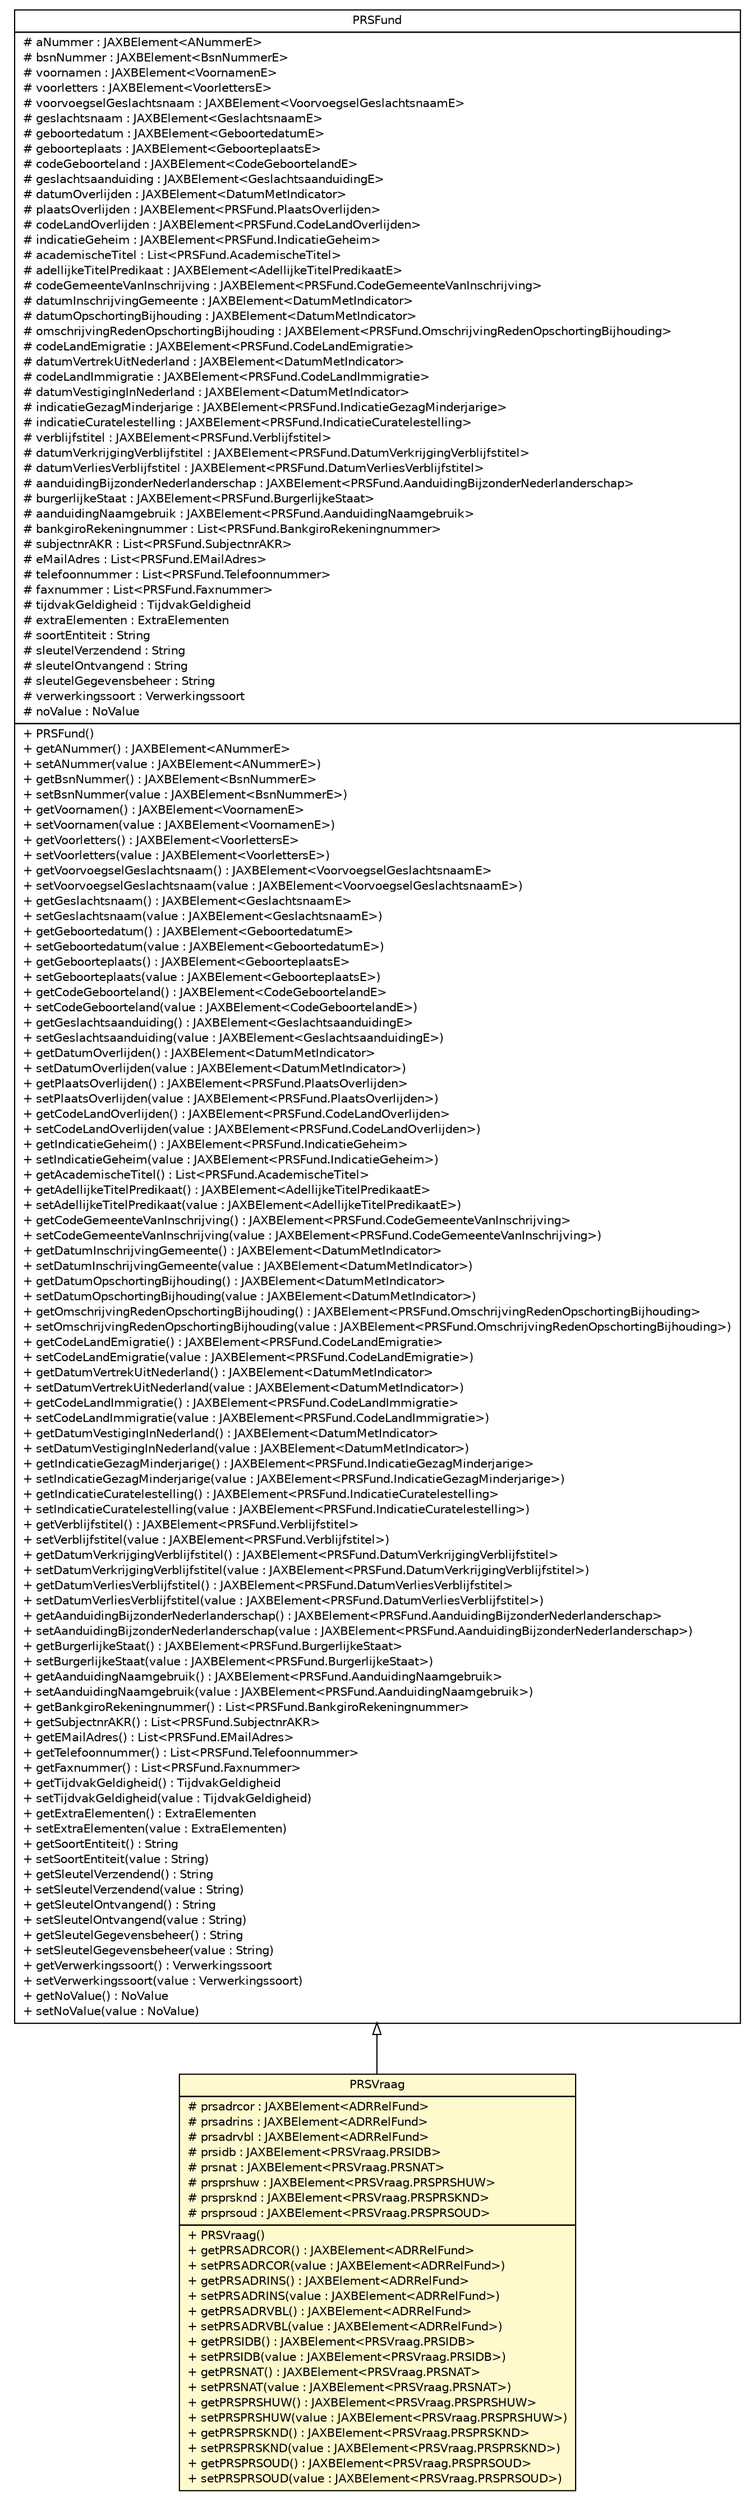 #!/usr/local/bin/dot
#
# Class diagram 
# Generated by UMLGraph version R5_6-24-gf6e263 (http://www.umlgraph.org/)
#

digraph G {
	edge [fontname="Helvetica",fontsize=10,labelfontname="Helvetica",labelfontsize=10];
	node [fontname="Helvetica",fontsize=10,shape=plaintext];
	nodesep=0.25;
	ranksep=0.5;
	// nl.egem.stuf.sector.bg._0204.PRSVraag
	c174331 [label=<<table title="nl.egem.stuf.sector.bg._0204.PRSVraag" border="0" cellborder="1" cellspacing="0" cellpadding="2" port="p" bgcolor="lemonChiffon" href="./PRSVraag.html">
		<tr><td><table border="0" cellspacing="0" cellpadding="1">
<tr><td align="center" balign="center"> PRSVraag </td></tr>
		</table></td></tr>
		<tr><td><table border="0" cellspacing="0" cellpadding="1">
<tr><td align="left" balign="left"> # prsadrcor : JAXBElement&lt;ADRRelFund&gt; </td></tr>
<tr><td align="left" balign="left"> # prsadrins : JAXBElement&lt;ADRRelFund&gt; </td></tr>
<tr><td align="left" balign="left"> # prsadrvbl : JAXBElement&lt;ADRRelFund&gt; </td></tr>
<tr><td align="left" balign="left"> # prsidb : JAXBElement&lt;PRSVraag.PRSIDB&gt; </td></tr>
<tr><td align="left" balign="left"> # prsnat : JAXBElement&lt;PRSVraag.PRSNAT&gt; </td></tr>
<tr><td align="left" balign="left"> # prsprshuw : JAXBElement&lt;PRSVraag.PRSPRSHUW&gt; </td></tr>
<tr><td align="left" balign="left"> # prsprsknd : JAXBElement&lt;PRSVraag.PRSPRSKND&gt; </td></tr>
<tr><td align="left" balign="left"> # prsprsoud : JAXBElement&lt;PRSVraag.PRSPRSOUD&gt; </td></tr>
		</table></td></tr>
		<tr><td><table border="0" cellspacing="0" cellpadding="1">
<tr><td align="left" balign="left"> + PRSVraag() </td></tr>
<tr><td align="left" balign="left"> + getPRSADRCOR() : JAXBElement&lt;ADRRelFund&gt; </td></tr>
<tr><td align="left" balign="left"> + setPRSADRCOR(value : JAXBElement&lt;ADRRelFund&gt;) </td></tr>
<tr><td align="left" balign="left"> + getPRSADRINS() : JAXBElement&lt;ADRRelFund&gt; </td></tr>
<tr><td align="left" balign="left"> + setPRSADRINS(value : JAXBElement&lt;ADRRelFund&gt;) </td></tr>
<tr><td align="left" balign="left"> + getPRSADRVBL() : JAXBElement&lt;ADRRelFund&gt; </td></tr>
<tr><td align="left" balign="left"> + setPRSADRVBL(value : JAXBElement&lt;ADRRelFund&gt;) </td></tr>
<tr><td align="left" balign="left"> + getPRSIDB() : JAXBElement&lt;PRSVraag.PRSIDB&gt; </td></tr>
<tr><td align="left" balign="left"> + setPRSIDB(value : JAXBElement&lt;PRSVraag.PRSIDB&gt;) </td></tr>
<tr><td align="left" balign="left"> + getPRSNAT() : JAXBElement&lt;PRSVraag.PRSNAT&gt; </td></tr>
<tr><td align="left" balign="left"> + setPRSNAT(value : JAXBElement&lt;PRSVraag.PRSNAT&gt;) </td></tr>
<tr><td align="left" balign="left"> + getPRSPRSHUW() : JAXBElement&lt;PRSVraag.PRSPRSHUW&gt; </td></tr>
<tr><td align="left" balign="left"> + setPRSPRSHUW(value : JAXBElement&lt;PRSVraag.PRSPRSHUW&gt;) </td></tr>
<tr><td align="left" balign="left"> + getPRSPRSKND() : JAXBElement&lt;PRSVraag.PRSPRSKND&gt; </td></tr>
<tr><td align="left" balign="left"> + setPRSPRSKND(value : JAXBElement&lt;PRSVraag.PRSPRSKND&gt;) </td></tr>
<tr><td align="left" balign="left"> + getPRSPRSOUD() : JAXBElement&lt;PRSVraag.PRSPRSOUD&gt; </td></tr>
<tr><td align="left" balign="left"> + setPRSPRSOUD(value : JAXBElement&lt;PRSVraag.PRSPRSOUD&gt;) </td></tr>
		</table></td></tr>
		</table>>, URL="./PRSVraag.html", fontname="Helvetica", fontcolor="black", fontsize=10.0];
	// nl.egem.stuf.sector.bg._0204.PRSFund
	c174465 [label=<<table title="nl.egem.stuf.sector.bg._0204.PRSFund" border="0" cellborder="1" cellspacing="0" cellpadding="2" port="p" href="./PRSFund.html">
		<tr><td><table border="0" cellspacing="0" cellpadding="1">
<tr><td align="center" balign="center"> PRSFund </td></tr>
		</table></td></tr>
		<tr><td><table border="0" cellspacing="0" cellpadding="1">
<tr><td align="left" balign="left"> # aNummer : JAXBElement&lt;ANummerE&gt; </td></tr>
<tr><td align="left" balign="left"> # bsnNummer : JAXBElement&lt;BsnNummerE&gt; </td></tr>
<tr><td align="left" balign="left"> # voornamen : JAXBElement&lt;VoornamenE&gt; </td></tr>
<tr><td align="left" balign="left"> # voorletters : JAXBElement&lt;VoorlettersE&gt; </td></tr>
<tr><td align="left" balign="left"> # voorvoegselGeslachtsnaam : JAXBElement&lt;VoorvoegselGeslachtsnaamE&gt; </td></tr>
<tr><td align="left" balign="left"> # geslachtsnaam : JAXBElement&lt;GeslachtsnaamE&gt; </td></tr>
<tr><td align="left" balign="left"> # geboortedatum : JAXBElement&lt;GeboortedatumE&gt; </td></tr>
<tr><td align="left" balign="left"> # geboorteplaats : JAXBElement&lt;GeboorteplaatsE&gt; </td></tr>
<tr><td align="left" balign="left"> # codeGeboorteland : JAXBElement&lt;CodeGeboortelandE&gt; </td></tr>
<tr><td align="left" balign="left"> # geslachtsaanduiding : JAXBElement&lt;GeslachtsaanduidingE&gt; </td></tr>
<tr><td align="left" balign="left"> # datumOverlijden : JAXBElement&lt;DatumMetIndicator&gt; </td></tr>
<tr><td align="left" balign="left"> # plaatsOverlijden : JAXBElement&lt;PRSFund.PlaatsOverlijden&gt; </td></tr>
<tr><td align="left" balign="left"> # codeLandOverlijden : JAXBElement&lt;PRSFund.CodeLandOverlijden&gt; </td></tr>
<tr><td align="left" balign="left"> # indicatieGeheim : JAXBElement&lt;PRSFund.IndicatieGeheim&gt; </td></tr>
<tr><td align="left" balign="left"> # academischeTitel : List&lt;PRSFund.AcademischeTitel&gt; </td></tr>
<tr><td align="left" balign="left"> # adellijkeTitelPredikaat : JAXBElement&lt;AdellijkeTitelPredikaatE&gt; </td></tr>
<tr><td align="left" balign="left"> # codeGemeenteVanInschrijving : JAXBElement&lt;PRSFund.CodeGemeenteVanInschrijving&gt; </td></tr>
<tr><td align="left" balign="left"> # datumInschrijvingGemeente : JAXBElement&lt;DatumMetIndicator&gt; </td></tr>
<tr><td align="left" balign="left"> # datumOpschortingBijhouding : JAXBElement&lt;DatumMetIndicator&gt; </td></tr>
<tr><td align="left" balign="left"> # omschrijvingRedenOpschortingBijhouding : JAXBElement&lt;PRSFund.OmschrijvingRedenOpschortingBijhouding&gt; </td></tr>
<tr><td align="left" balign="left"> # codeLandEmigratie : JAXBElement&lt;PRSFund.CodeLandEmigratie&gt; </td></tr>
<tr><td align="left" balign="left"> # datumVertrekUitNederland : JAXBElement&lt;DatumMetIndicator&gt; </td></tr>
<tr><td align="left" balign="left"> # codeLandImmigratie : JAXBElement&lt;PRSFund.CodeLandImmigratie&gt; </td></tr>
<tr><td align="left" balign="left"> # datumVestigingInNederland : JAXBElement&lt;DatumMetIndicator&gt; </td></tr>
<tr><td align="left" balign="left"> # indicatieGezagMinderjarige : JAXBElement&lt;PRSFund.IndicatieGezagMinderjarige&gt; </td></tr>
<tr><td align="left" balign="left"> # indicatieCuratelestelling : JAXBElement&lt;PRSFund.IndicatieCuratelestelling&gt; </td></tr>
<tr><td align="left" balign="left"> # verblijfstitel : JAXBElement&lt;PRSFund.Verblijfstitel&gt; </td></tr>
<tr><td align="left" balign="left"> # datumVerkrijgingVerblijfstitel : JAXBElement&lt;PRSFund.DatumVerkrijgingVerblijfstitel&gt; </td></tr>
<tr><td align="left" balign="left"> # datumVerliesVerblijfstitel : JAXBElement&lt;PRSFund.DatumVerliesVerblijfstitel&gt; </td></tr>
<tr><td align="left" balign="left"> # aanduidingBijzonderNederlanderschap : JAXBElement&lt;PRSFund.AanduidingBijzonderNederlanderschap&gt; </td></tr>
<tr><td align="left" balign="left"> # burgerlijkeStaat : JAXBElement&lt;PRSFund.BurgerlijkeStaat&gt; </td></tr>
<tr><td align="left" balign="left"> # aanduidingNaamgebruik : JAXBElement&lt;PRSFund.AanduidingNaamgebruik&gt; </td></tr>
<tr><td align="left" balign="left"> # bankgiroRekeningnummer : List&lt;PRSFund.BankgiroRekeningnummer&gt; </td></tr>
<tr><td align="left" balign="left"> # subjectnrAKR : List&lt;PRSFund.SubjectnrAKR&gt; </td></tr>
<tr><td align="left" balign="left"> # eMailAdres : List&lt;PRSFund.EMailAdres&gt; </td></tr>
<tr><td align="left" balign="left"> # telefoonnummer : List&lt;PRSFund.Telefoonnummer&gt; </td></tr>
<tr><td align="left" balign="left"> # faxnummer : List&lt;PRSFund.Faxnummer&gt; </td></tr>
<tr><td align="left" balign="left"> # tijdvakGeldigheid : TijdvakGeldigheid </td></tr>
<tr><td align="left" balign="left"> # extraElementen : ExtraElementen </td></tr>
<tr><td align="left" balign="left"> # soortEntiteit : String </td></tr>
<tr><td align="left" balign="left"> # sleutelVerzendend : String </td></tr>
<tr><td align="left" balign="left"> # sleutelOntvangend : String </td></tr>
<tr><td align="left" balign="left"> # sleutelGegevensbeheer : String </td></tr>
<tr><td align="left" balign="left"> # verwerkingssoort : Verwerkingssoort </td></tr>
<tr><td align="left" balign="left"> # noValue : NoValue </td></tr>
		</table></td></tr>
		<tr><td><table border="0" cellspacing="0" cellpadding="1">
<tr><td align="left" balign="left"> + PRSFund() </td></tr>
<tr><td align="left" balign="left"> + getANummer() : JAXBElement&lt;ANummerE&gt; </td></tr>
<tr><td align="left" balign="left"> + setANummer(value : JAXBElement&lt;ANummerE&gt;) </td></tr>
<tr><td align="left" balign="left"> + getBsnNummer() : JAXBElement&lt;BsnNummerE&gt; </td></tr>
<tr><td align="left" balign="left"> + setBsnNummer(value : JAXBElement&lt;BsnNummerE&gt;) </td></tr>
<tr><td align="left" balign="left"> + getVoornamen() : JAXBElement&lt;VoornamenE&gt; </td></tr>
<tr><td align="left" balign="left"> + setVoornamen(value : JAXBElement&lt;VoornamenE&gt;) </td></tr>
<tr><td align="left" balign="left"> + getVoorletters() : JAXBElement&lt;VoorlettersE&gt; </td></tr>
<tr><td align="left" balign="left"> + setVoorletters(value : JAXBElement&lt;VoorlettersE&gt;) </td></tr>
<tr><td align="left" balign="left"> + getVoorvoegselGeslachtsnaam() : JAXBElement&lt;VoorvoegselGeslachtsnaamE&gt; </td></tr>
<tr><td align="left" balign="left"> + setVoorvoegselGeslachtsnaam(value : JAXBElement&lt;VoorvoegselGeslachtsnaamE&gt;) </td></tr>
<tr><td align="left" balign="left"> + getGeslachtsnaam() : JAXBElement&lt;GeslachtsnaamE&gt; </td></tr>
<tr><td align="left" balign="left"> + setGeslachtsnaam(value : JAXBElement&lt;GeslachtsnaamE&gt;) </td></tr>
<tr><td align="left" balign="left"> + getGeboortedatum() : JAXBElement&lt;GeboortedatumE&gt; </td></tr>
<tr><td align="left" balign="left"> + setGeboortedatum(value : JAXBElement&lt;GeboortedatumE&gt;) </td></tr>
<tr><td align="left" balign="left"> + getGeboorteplaats() : JAXBElement&lt;GeboorteplaatsE&gt; </td></tr>
<tr><td align="left" balign="left"> + setGeboorteplaats(value : JAXBElement&lt;GeboorteplaatsE&gt;) </td></tr>
<tr><td align="left" balign="left"> + getCodeGeboorteland() : JAXBElement&lt;CodeGeboortelandE&gt; </td></tr>
<tr><td align="left" balign="left"> + setCodeGeboorteland(value : JAXBElement&lt;CodeGeboortelandE&gt;) </td></tr>
<tr><td align="left" balign="left"> + getGeslachtsaanduiding() : JAXBElement&lt;GeslachtsaanduidingE&gt; </td></tr>
<tr><td align="left" balign="left"> + setGeslachtsaanduiding(value : JAXBElement&lt;GeslachtsaanduidingE&gt;) </td></tr>
<tr><td align="left" balign="left"> + getDatumOverlijden() : JAXBElement&lt;DatumMetIndicator&gt; </td></tr>
<tr><td align="left" balign="left"> + setDatumOverlijden(value : JAXBElement&lt;DatumMetIndicator&gt;) </td></tr>
<tr><td align="left" balign="left"> + getPlaatsOverlijden() : JAXBElement&lt;PRSFund.PlaatsOverlijden&gt; </td></tr>
<tr><td align="left" balign="left"> + setPlaatsOverlijden(value : JAXBElement&lt;PRSFund.PlaatsOverlijden&gt;) </td></tr>
<tr><td align="left" balign="left"> + getCodeLandOverlijden() : JAXBElement&lt;PRSFund.CodeLandOverlijden&gt; </td></tr>
<tr><td align="left" balign="left"> + setCodeLandOverlijden(value : JAXBElement&lt;PRSFund.CodeLandOverlijden&gt;) </td></tr>
<tr><td align="left" balign="left"> + getIndicatieGeheim() : JAXBElement&lt;PRSFund.IndicatieGeheim&gt; </td></tr>
<tr><td align="left" balign="left"> + setIndicatieGeheim(value : JAXBElement&lt;PRSFund.IndicatieGeheim&gt;) </td></tr>
<tr><td align="left" balign="left"> + getAcademischeTitel() : List&lt;PRSFund.AcademischeTitel&gt; </td></tr>
<tr><td align="left" balign="left"> + getAdellijkeTitelPredikaat() : JAXBElement&lt;AdellijkeTitelPredikaatE&gt; </td></tr>
<tr><td align="left" balign="left"> + setAdellijkeTitelPredikaat(value : JAXBElement&lt;AdellijkeTitelPredikaatE&gt;) </td></tr>
<tr><td align="left" balign="left"> + getCodeGemeenteVanInschrijving() : JAXBElement&lt;PRSFund.CodeGemeenteVanInschrijving&gt; </td></tr>
<tr><td align="left" balign="left"> + setCodeGemeenteVanInschrijving(value : JAXBElement&lt;PRSFund.CodeGemeenteVanInschrijving&gt;) </td></tr>
<tr><td align="left" balign="left"> + getDatumInschrijvingGemeente() : JAXBElement&lt;DatumMetIndicator&gt; </td></tr>
<tr><td align="left" balign="left"> + setDatumInschrijvingGemeente(value : JAXBElement&lt;DatumMetIndicator&gt;) </td></tr>
<tr><td align="left" balign="left"> + getDatumOpschortingBijhouding() : JAXBElement&lt;DatumMetIndicator&gt; </td></tr>
<tr><td align="left" balign="left"> + setDatumOpschortingBijhouding(value : JAXBElement&lt;DatumMetIndicator&gt;) </td></tr>
<tr><td align="left" balign="left"> + getOmschrijvingRedenOpschortingBijhouding() : JAXBElement&lt;PRSFund.OmschrijvingRedenOpschortingBijhouding&gt; </td></tr>
<tr><td align="left" balign="left"> + setOmschrijvingRedenOpschortingBijhouding(value : JAXBElement&lt;PRSFund.OmschrijvingRedenOpschortingBijhouding&gt;) </td></tr>
<tr><td align="left" balign="left"> + getCodeLandEmigratie() : JAXBElement&lt;PRSFund.CodeLandEmigratie&gt; </td></tr>
<tr><td align="left" balign="left"> + setCodeLandEmigratie(value : JAXBElement&lt;PRSFund.CodeLandEmigratie&gt;) </td></tr>
<tr><td align="left" balign="left"> + getDatumVertrekUitNederland() : JAXBElement&lt;DatumMetIndicator&gt; </td></tr>
<tr><td align="left" balign="left"> + setDatumVertrekUitNederland(value : JAXBElement&lt;DatumMetIndicator&gt;) </td></tr>
<tr><td align="left" balign="left"> + getCodeLandImmigratie() : JAXBElement&lt;PRSFund.CodeLandImmigratie&gt; </td></tr>
<tr><td align="left" balign="left"> + setCodeLandImmigratie(value : JAXBElement&lt;PRSFund.CodeLandImmigratie&gt;) </td></tr>
<tr><td align="left" balign="left"> + getDatumVestigingInNederland() : JAXBElement&lt;DatumMetIndicator&gt; </td></tr>
<tr><td align="left" balign="left"> + setDatumVestigingInNederland(value : JAXBElement&lt;DatumMetIndicator&gt;) </td></tr>
<tr><td align="left" balign="left"> + getIndicatieGezagMinderjarige() : JAXBElement&lt;PRSFund.IndicatieGezagMinderjarige&gt; </td></tr>
<tr><td align="left" balign="left"> + setIndicatieGezagMinderjarige(value : JAXBElement&lt;PRSFund.IndicatieGezagMinderjarige&gt;) </td></tr>
<tr><td align="left" balign="left"> + getIndicatieCuratelestelling() : JAXBElement&lt;PRSFund.IndicatieCuratelestelling&gt; </td></tr>
<tr><td align="left" balign="left"> + setIndicatieCuratelestelling(value : JAXBElement&lt;PRSFund.IndicatieCuratelestelling&gt;) </td></tr>
<tr><td align="left" balign="left"> + getVerblijfstitel() : JAXBElement&lt;PRSFund.Verblijfstitel&gt; </td></tr>
<tr><td align="left" balign="left"> + setVerblijfstitel(value : JAXBElement&lt;PRSFund.Verblijfstitel&gt;) </td></tr>
<tr><td align="left" balign="left"> + getDatumVerkrijgingVerblijfstitel() : JAXBElement&lt;PRSFund.DatumVerkrijgingVerblijfstitel&gt; </td></tr>
<tr><td align="left" balign="left"> + setDatumVerkrijgingVerblijfstitel(value : JAXBElement&lt;PRSFund.DatumVerkrijgingVerblijfstitel&gt;) </td></tr>
<tr><td align="left" balign="left"> + getDatumVerliesVerblijfstitel() : JAXBElement&lt;PRSFund.DatumVerliesVerblijfstitel&gt; </td></tr>
<tr><td align="left" balign="left"> + setDatumVerliesVerblijfstitel(value : JAXBElement&lt;PRSFund.DatumVerliesVerblijfstitel&gt;) </td></tr>
<tr><td align="left" balign="left"> + getAanduidingBijzonderNederlanderschap() : JAXBElement&lt;PRSFund.AanduidingBijzonderNederlanderschap&gt; </td></tr>
<tr><td align="left" balign="left"> + setAanduidingBijzonderNederlanderschap(value : JAXBElement&lt;PRSFund.AanduidingBijzonderNederlanderschap&gt;) </td></tr>
<tr><td align="left" balign="left"> + getBurgerlijkeStaat() : JAXBElement&lt;PRSFund.BurgerlijkeStaat&gt; </td></tr>
<tr><td align="left" balign="left"> + setBurgerlijkeStaat(value : JAXBElement&lt;PRSFund.BurgerlijkeStaat&gt;) </td></tr>
<tr><td align="left" balign="left"> + getAanduidingNaamgebruik() : JAXBElement&lt;PRSFund.AanduidingNaamgebruik&gt; </td></tr>
<tr><td align="left" balign="left"> + setAanduidingNaamgebruik(value : JAXBElement&lt;PRSFund.AanduidingNaamgebruik&gt;) </td></tr>
<tr><td align="left" balign="left"> + getBankgiroRekeningnummer() : List&lt;PRSFund.BankgiroRekeningnummer&gt; </td></tr>
<tr><td align="left" balign="left"> + getSubjectnrAKR() : List&lt;PRSFund.SubjectnrAKR&gt; </td></tr>
<tr><td align="left" balign="left"> + getEMailAdres() : List&lt;PRSFund.EMailAdres&gt; </td></tr>
<tr><td align="left" balign="left"> + getTelefoonnummer() : List&lt;PRSFund.Telefoonnummer&gt; </td></tr>
<tr><td align="left" balign="left"> + getFaxnummer() : List&lt;PRSFund.Faxnummer&gt; </td></tr>
<tr><td align="left" balign="left"> + getTijdvakGeldigheid() : TijdvakGeldigheid </td></tr>
<tr><td align="left" balign="left"> + setTijdvakGeldigheid(value : TijdvakGeldigheid) </td></tr>
<tr><td align="left" balign="left"> + getExtraElementen() : ExtraElementen </td></tr>
<tr><td align="left" balign="left"> + setExtraElementen(value : ExtraElementen) </td></tr>
<tr><td align="left" balign="left"> + getSoortEntiteit() : String </td></tr>
<tr><td align="left" balign="left"> + setSoortEntiteit(value : String) </td></tr>
<tr><td align="left" balign="left"> + getSleutelVerzendend() : String </td></tr>
<tr><td align="left" balign="left"> + setSleutelVerzendend(value : String) </td></tr>
<tr><td align="left" balign="left"> + getSleutelOntvangend() : String </td></tr>
<tr><td align="left" balign="left"> + setSleutelOntvangend(value : String) </td></tr>
<tr><td align="left" balign="left"> + getSleutelGegevensbeheer() : String </td></tr>
<tr><td align="left" balign="left"> + setSleutelGegevensbeheer(value : String) </td></tr>
<tr><td align="left" balign="left"> + getVerwerkingssoort() : Verwerkingssoort </td></tr>
<tr><td align="left" balign="left"> + setVerwerkingssoort(value : Verwerkingssoort) </td></tr>
<tr><td align="left" balign="left"> + getNoValue() : NoValue </td></tr>
<tr><td align="left" balign="left"> + setNoValue(value : NoValue) </td></tr>
		</table></td></tr>
		</table>>, URL="./PRSFund.html", fontname="Helvetica", fontcolor="black", fontsize=10.0];
	//nl.egem.stuf.sector.bg._0204.PRSVraag extends nl.egem.stuf.sector.bg._0204.PRSFund
	c174465:p -> c174331:p [dir=back,arrowtail=empty];
}

